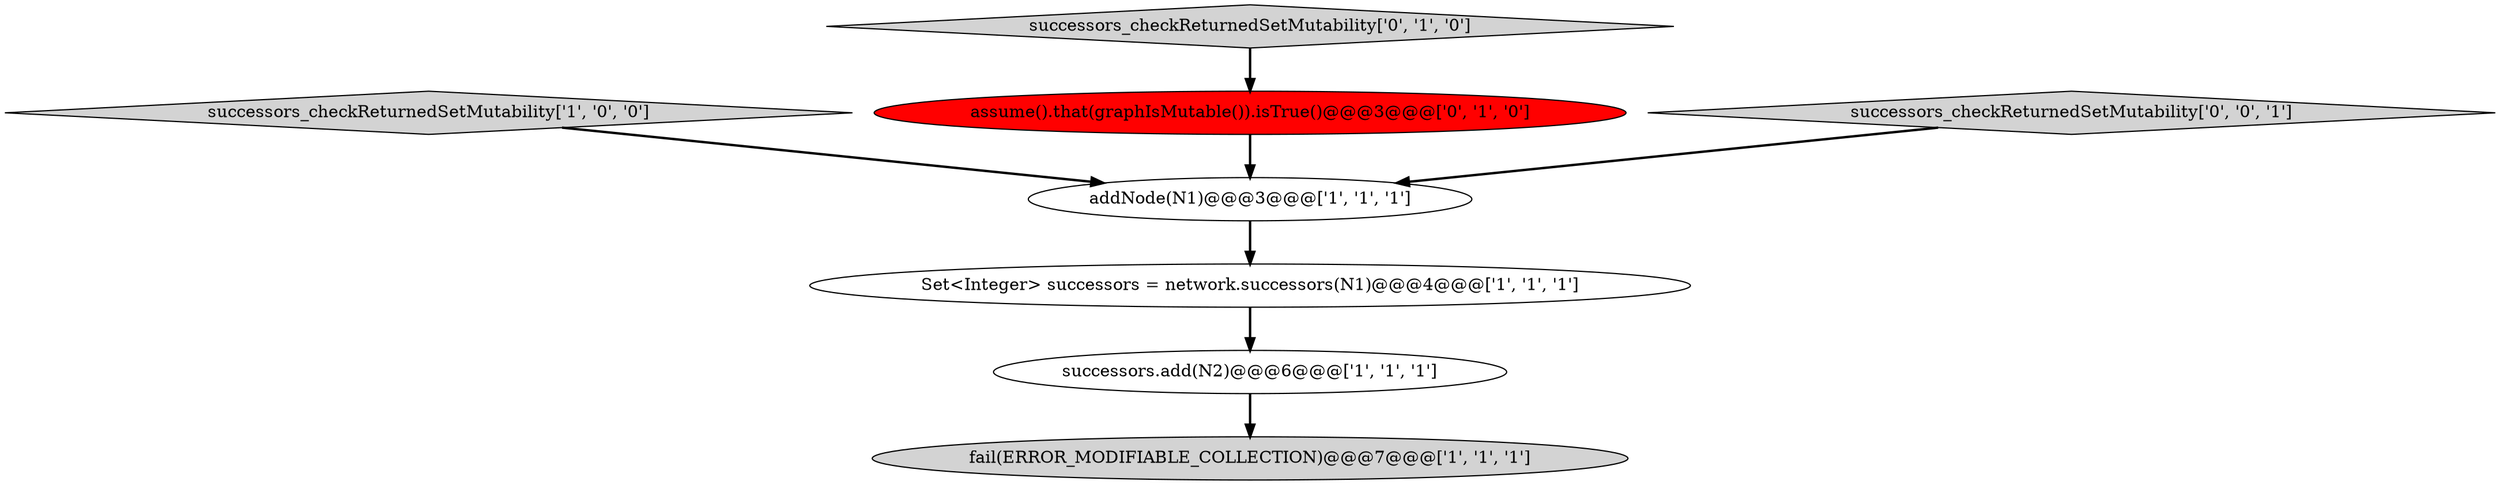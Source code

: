 digraph {
1 [style = filled, label = "fail(ERROR_MODIFIABLE_COLLECTION)@@@7@@@['1', '1', '1']", fillcolor = lightgray, shape = ellipse image = "AAA0AAABBB1BBB"];
3 [style = filled, label = "addNode(N1)@@@3@@@['1', '1', '1']", fillcolor = white, shape = ellipse image = "AAA0AAABBB1BBB"];
4 [style = filled, label = "successors_checkReturnedSetMutability['1', '0', '0']", fillcolor = lightgray, shape = diamond image = "AAA0AAABBB1BBB"];
6 [style = filled, label = "assume().that(graphIsMutable()).isTrue()@@@3@@@['0', '1', '0']", fillcolor = red, shape = ellipse image = "AAA1AAABBB2BBB"];
7 [style = filled, label = "successors_checkReturnedSetMutability['0', '0', '1']", fillcolor = lightgray, shape = diamond image = "AAA0AAABBB3BBB"];
0 [style = filled, label = "successors.add(N2)@@@6@@@['1', '1', '1']", fillcolor = white, shape = ellipse image = "AAA0AAABBB1BBB"];
5 [style = filled, label = "successors_checkReturnedSetMutability['0', '1', '0']", fillcolor = lightgray, shape = diamond image = "AAA0AAABBB2BBB"];
2 [style = filled, label = "Set<Integer> successors = network.successors(N1)@@@4@@@['1', '1', '1']", fillcolor = white, shape = ellipse image = "AAA0AAABBB1BBB"];
6->3 [style = bold, label=""];
4->3 [style = bold, label=""];
2->0 [style = bold, label=""];
5->6 [style = bold, label=""];
3->2 [style = bold, label=""];
0->1 [style = bold, label=""];
7->3 [style = bold, label=""];
}
